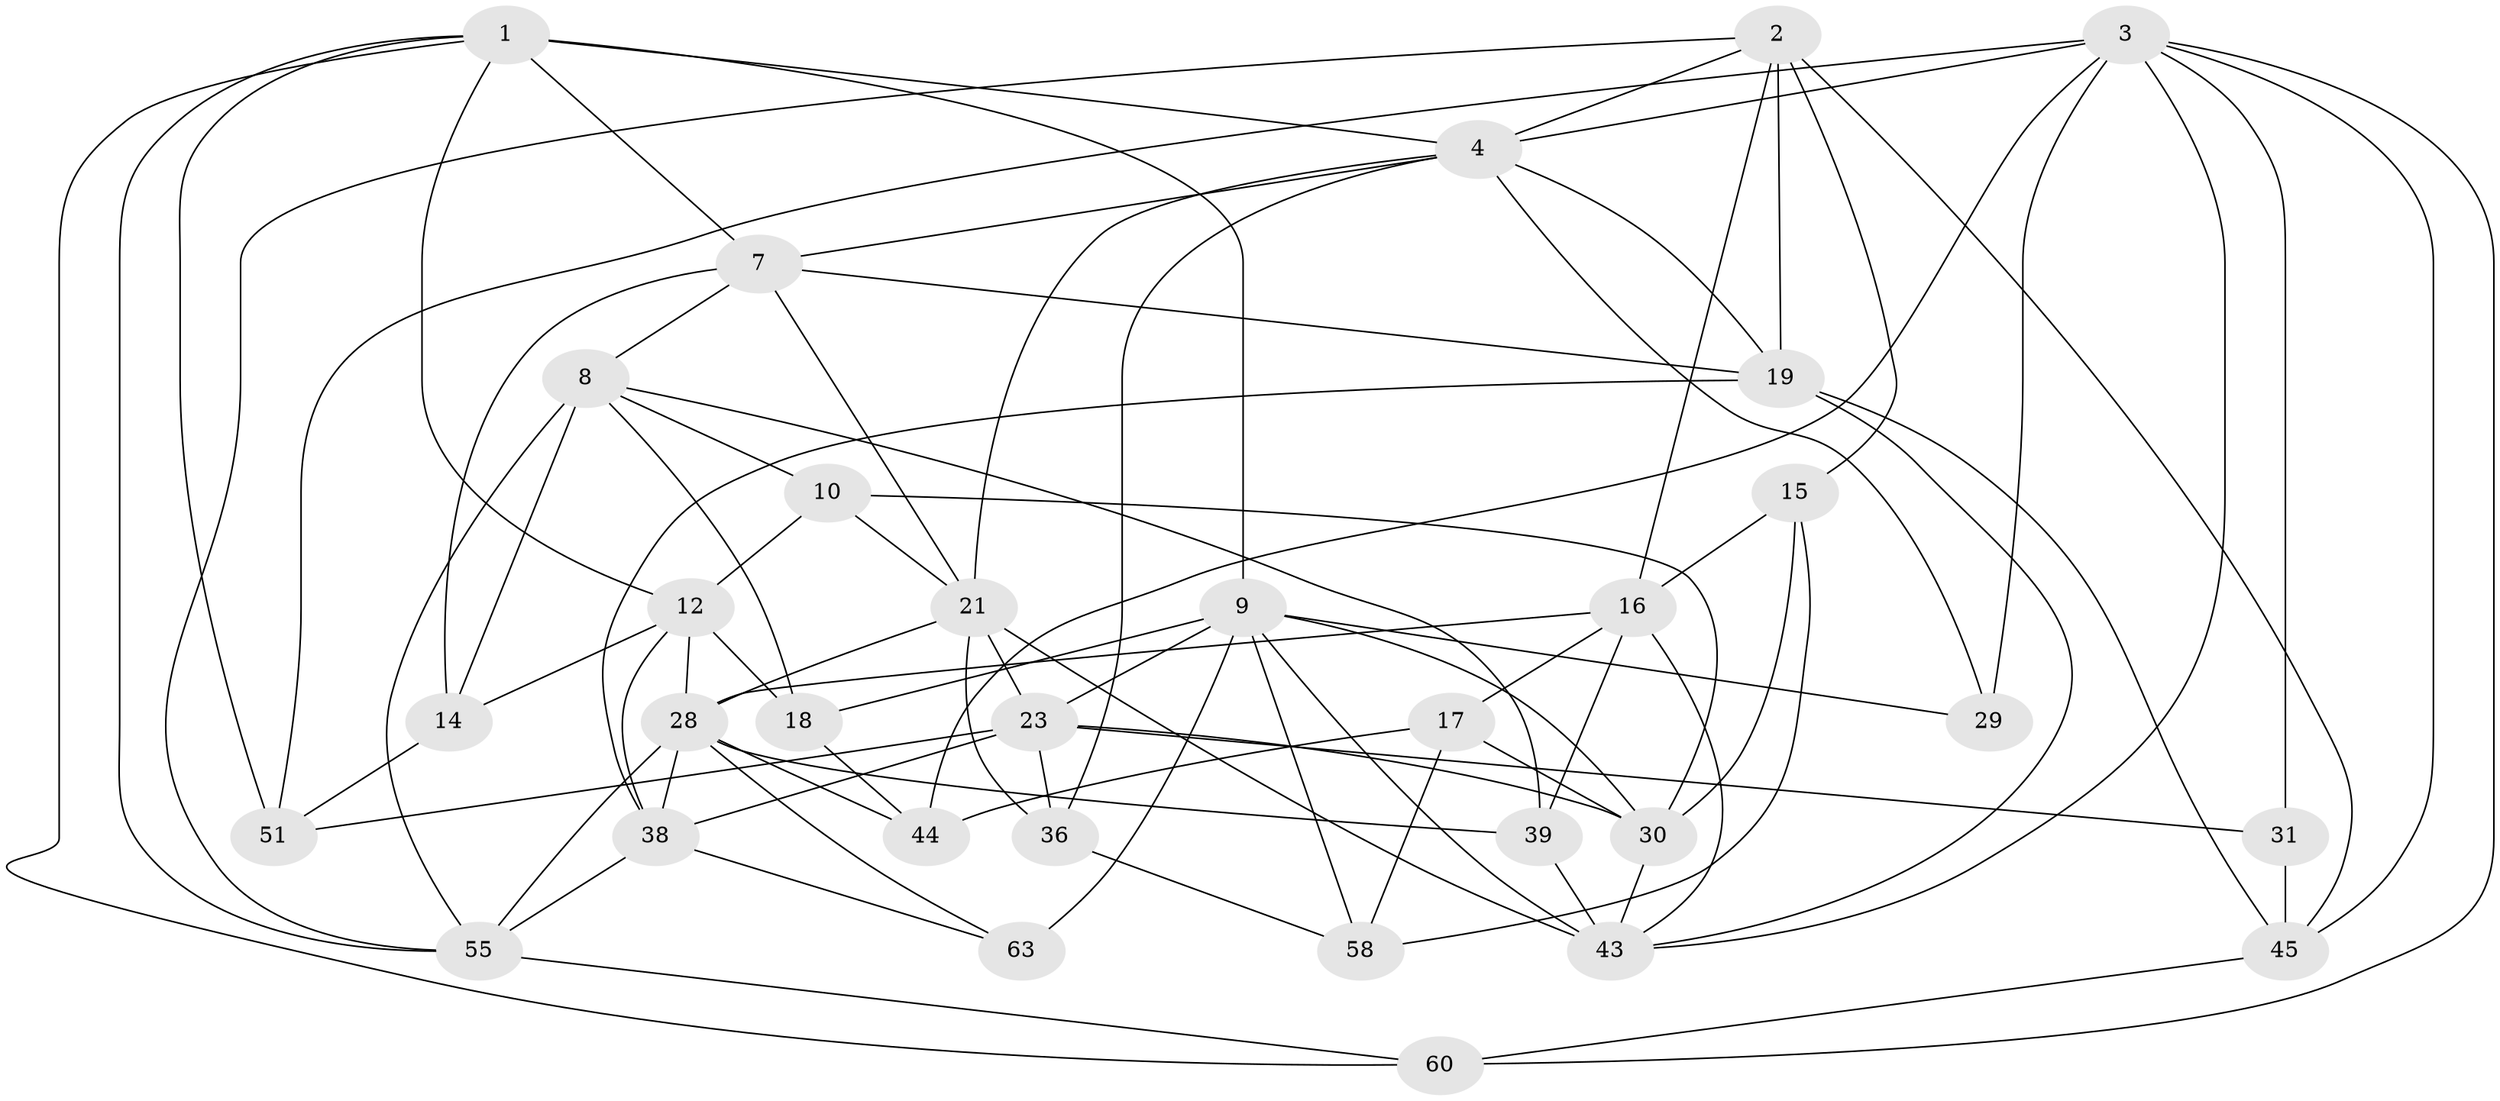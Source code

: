 // original degree distribution, {4: 1.0}
// Generated by graph-tools (version 1.1) at 2025/16/03/09/25 04:16:25]
// undirected, 32 vertices, 86 edges
graph export_dot {
graph [start="1"]
  node [color=gray90,style=filled];
  1 [super="+50+6"];
  2 [super="+5"];
  3 [super="+27"];
  4 [super="+26+20+37"];
  7 [super="+34"];
  8 [super="+62+49"];
  9 [super="+52+11+46"];
  10;
  12 [super="+13"];
  14 [super="+24"];
  15;
  16 [super="+25"];
  17;
  18;
  19 [super="+33"];
  21 [super="+40+41+22"];
  23 [super="+54+35"];
  28 [super="+47"];
  29;
  30 [super="+42"];
  31;
  36 [super="+64"];
  38 [super="+57"];
  39;
  43 [super="+53+59"];
  44;
  45 [super="+48"];
  51;
  55 [super="+61"];
  58;
  60;
  63;
  1 -- 51;
  1 -- 9 [weight=2];
  1 -- 55;
  1 -- 7;
  1 -- 4;
  1 -- 12;
  1 -- 60;
  2 -- 15;
  2 -- 19;
  2 -- 45;
  2 -- 16;
  2 -- 4;
  2 -- 55;
  3 -- 44;
  3 -- 29;
  3 -- 60;
  3 -- 4;
  3 -- 51;
  3 -- 43;
  3 -- 45;
  3 -- 31;
  4 -- 21;
  4 -- 36 [weight=2];
  4 -- 29 [weight=2];
  4 -- 7;
  4 -- 19;
  7 -- 8;
  7 -- 19;
  7 -- 14;
  7 -- 21;
  8 -- 10;
  8 -- 39;
  8 -- 14 [weight=3];
  8 -- 18;
  8 -- 55;
  9 -- 58;
  9 -- 30;
  9 -- 63 [weight=2];
  9 -- 18;
  9 -- 29;
  9 -- 23;
  9 -- 43;
  10 -- 21;
  10 -- 12;
  10 -- 30;
  12 -- 18;
  12 -- 28;
  12 -- 14;
  12 -- 38;
  14 -- 51;
  15 -- 58;
  15 -- 30;
  15 -- 16;
  16 -- 43;
  16 -- 39;
  16 -- 28;
  16 -- 17;
  17 -- 58;
  17 -- 44;
  17 -- 30;
  18 -- 44;
  19 -- 38;
  19 -- 45;
  19 -- 43;
  21 -- 36 [weight=2];
  21 -- 23 [weight=2];
  21 -- 43 [weight=2];
  21 -- 28;
  23 -- 31;
  23 -- 36;
  23 -- 30;
  23 -- 51;
  23 -- 38;
  28 -- 39;
  28 -- 55;
  28 -- 44;
  28 -- 63;
  28 -- 38;
  30 -- 43;
  31 -- 45 [weight=2];
  36 -- 58;
  38 -- 55;
  38 -- 63;
  39 -- 43;
  45 -- 60;
  55 -- 60;
}
